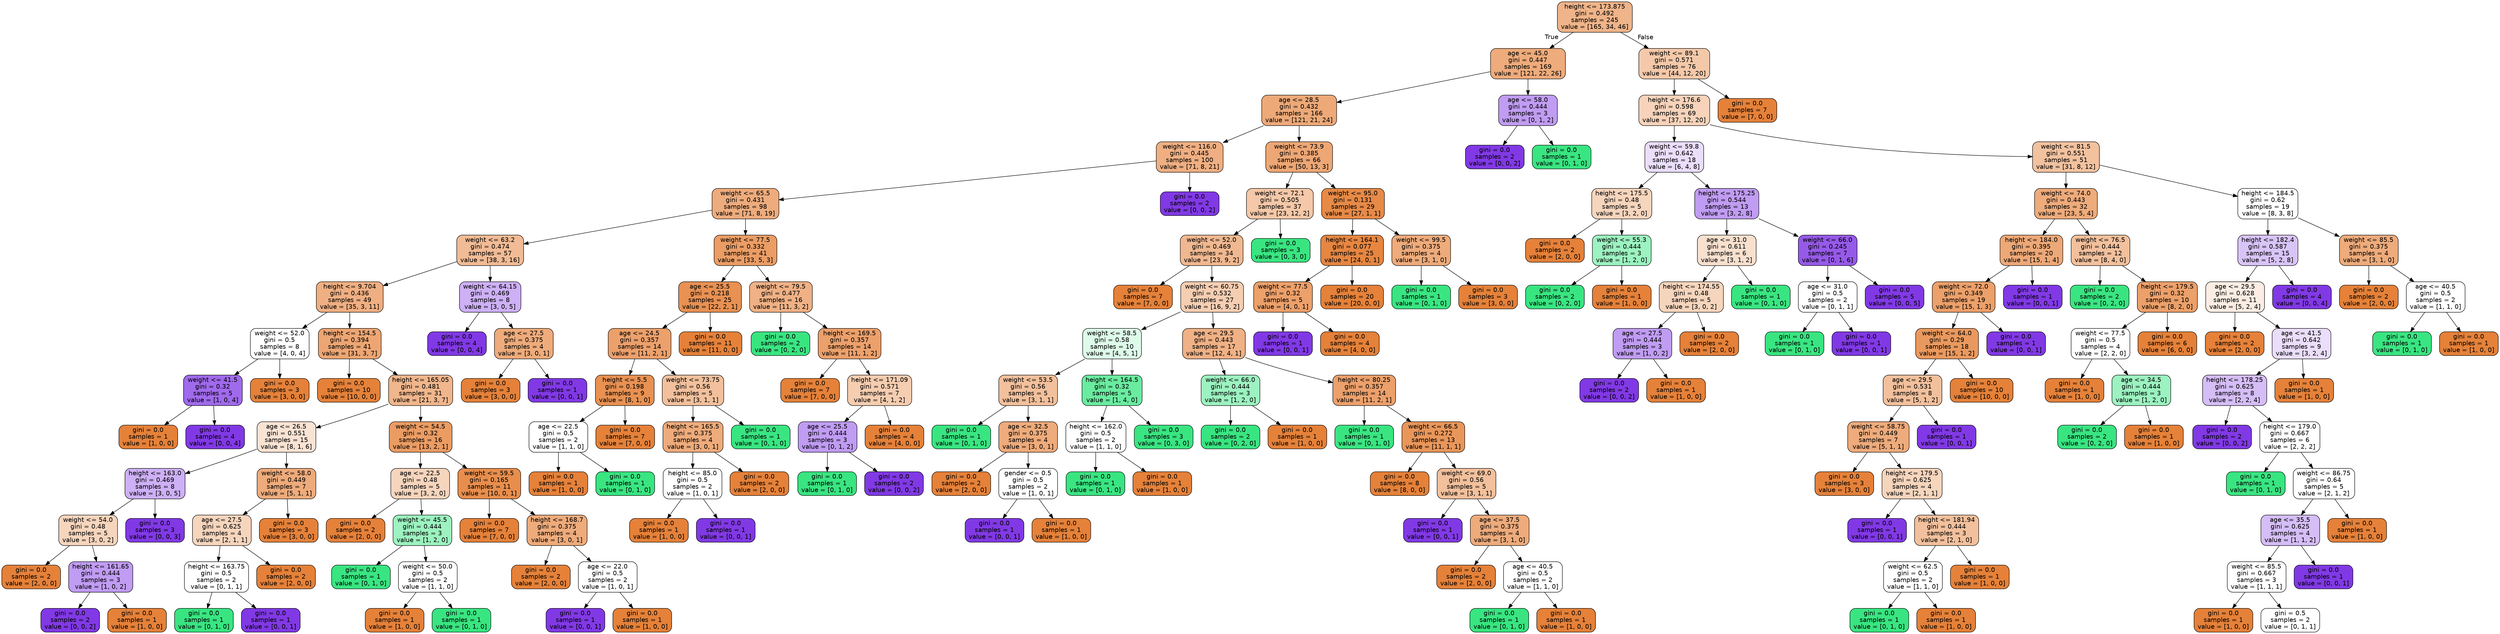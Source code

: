 digraph Tree {
node [shape=box, style="filled, rounded", color="black", fontname="helvetica"] ;
edge [fontname="helvetica"] ;
0 [label="height <= 173.875\ngini = 0.492\nsamples = 245\nvalue = [165, 34, 46]", fillcolor="#efb489"] ;
1 [label="age <= 45.0\ngini = 0.447\nsamples = 169\nvalue = [121, 22, 26]", fillcolor="#eeab7b"] ;
0 -> 1 [labeldistance=2.5, labelangle=45, headlabel="True"] ;
2 [label="age <= 28.5\ngini = 0.432\nsamples = 166\nvalue = [121, 21, 24]", fillcolor="#eda978"] ;
1 -> 2 ;
3 [label="weight <= 116.0\ngini = 0.445\nsamples = 100\nvalue = [71, 8, 21]", fillcolor="#efaf82"] ;
2 -> 3 ;
4 [label="weight <= 65.5\ngini = 0.431\nsamples = 98\nvalue = [71, 8, 19]", fillcolor="#eeac7d"] ;
3 -> 4 ;
5 [label="weight <= 63.2\ngini = 0.474\nsamples = 57\nvalue = [38, 3, 16]", fillcolor="#f1bb95"] ;
4 -> 5 ;
6 [label="height <= 9.704\ngini = 0.436\nsamples = 49\nvalue = [35, 3, 11]", fillcolor="#efaf82"] ;
5 -> 6 ;
7 [label="weight <= 52.0\ngini = 0.5\nsamples = 8\nvalue = [4, 0, 4]", fillcolor="#ffffff"] ;
6 -> 7 ;
8 [label="weight <= 41.5\ngini = 0.32\nsamples = 5\nvalue = [1, 0, 4]", fillcolor="#a06aec"] ;
7 -> 8 ;
9 [label="gini = 0.0\nsamples = 1\nvalue = [1, 0, 0]", fillcolor="#e58139"] ;
8 -> 9 ;
10 [label="gini = 0.0\nsamples = 4\nvalue = [0, 0, 4]", fillcolor="#8139e5"] ;
8 -> 10 ;
11 [label="gini = 0.0\nsamples = 3\nvalue = [3, 0, 0]", fillcolor="#e58139"] ;
7 -> 11 ;
12 [label="height <= 154.5\ngini = 0.394\nsamples = 41\nvalue = [31, 3, 7]", fillcolor="#eda673"] ;
6 -> 12 ;
13 [label="gini = 0.0\nsamples = 10\nvalue = [10, 0, 0]", fillcolor="#e58139"] ;
12 -> 13 ;
14 [label="height <= 165.05\ngini = 0.481\nsamples = 31\nvalue = [21, 3, 7]", fillcolor="#f0b68c"] ;
12 -> 14 ;
15 [label="age <= 26.5\ngini = 0.551\nsamples = 15\nvalue = [8, 1, 6]", fillcolor="#f9e3d3"] ;
14 -> 15 ;
16 [label="height <= 163.0\ngini = 0.469\nsamples = 8\nvalue = [3, 0, 5]", fillcolor="#cdb0f5"] ;
15 -> 16 ;
17 [label="weight <= 54.0\ngini = 0.48\nsamples = 5\nvalue = [3, 0, 2]", fillcolor="#f6d5bd"] ;
16 -> 17 ;
18 [label="gini = 0.0\nsamples = 2\nvalue = [2, 0, 0]", fillcolor="#e58139"] ;
17 -> 18 ;
19 [label="height <= 161.65\ngini = 0.444\nsamples = 3\nvalue = [1, 0, 2]", fillcolor="#c09cf2"] ;
17 -> 19 ;
20 [label="gini = 0.0\nsamples = 2\nvalue = [0, 0, 2]", fillcolor="#8139e5"] ;
19 -> 20 ;
21 [label="gini = 0.0\nsamples = 1\nvalue = [1, 0, 0]", fillcolor="#e58139"] ;
19 -> 21 ;
22 [label="gini = 0.0\nsamples = 3\nvalue = [0, 0, 3]", fillcolor="#8139e5"] ;
16 -> 22 ;
23 [label="weight <= 58.0\ngini = 0.449\nsamples = 7\nvalue = [5, 1, 1]", fillcolor="#eeab7b"] ;
15 -> 23 ;
24 [label="age <= 27.5\ngini = 0.625\nsamples = 4\nvalue = [2, 1, 1]", fillcolor="#f6d5bd"] ;
23 -> 24 ;
25 [label="height <= 163.75\ngini = 0.5\nsamples = 2\nvalue = [0, 1, 1]", fillcolor="#ffffff"] ;
24 -> 25 ;
26 [label="gini = 0.0\nsamples = 1\nvalue = [0, 1, 0]", fillcolor="#39e581"] ;
25 -> 26 ;
27 [label="gini = 0.0\nsamples = 1\nvalue = [0, 0, 1]", fillcolor="#8139e5"] ;
25 -> 27 ;
28 [label="gini = 0.0\nsamples = 2\nvalue = [2, 0, 0]", fillcolor="#e58139"] ;
24 -> 28 ;
29 [label="gini = 0.0\nsamples = 3\nvalue = [3, 0, 0]", fillcolor="#e58139"] ;
23 -> 29 ;
30 [label="weight <= 54.5\ngini = 0.32\nsamples = 16\nvalue = [13, 2, 1]", fillcolor="#eb9c63"] ;
14 -> 30 ;
31 [label="age <= 22.5\ngini = 0.48\nsamples = 5\nvalue = [3, 2, 0]", fillcolor="#f6d5bd"] ;
30 -> 31 ;
32 [label="gini = 0.0\nsamples = 2\nvalue = [2, 0, 0]", fillcolor="#e58139"] ;
31 -> 32 ;
33 [label="weight <= 45.5\ngini = 0.444\nsamples = 3\nvalue = [1, 2, 0]", fillcolor="#9cf2c0"] ;
31 -> 33 ;
34 [label="gini = 0.0\nsamples = 1\nvalue = [0, 1, 0]", fillcolor="#39e581"] ;
33 -> 34 ;
35 [label="weight <= 50.0\ngini = 0.5\nsamples = 2\nvalue = [1, 1, 0]", fillcolor="#ffffff"] ;
33 -> 35 ;
36 [label="gini = 0.0\nsamples = 1\nvalue = [1, 0, 0]", fillcolor="#e58139"] ;
35 -> 36 ;
37 [label="gini = 0.0\nsamples = 1\nvalue = [0, 1, 0]", fillcolor="#39e581"] ;
35 -> 37 ;
38 [label="weight <= 59.5\ngini = 0.165\nsamples = 11\nvalue = [10, 0, 1]", fillcolor="#e88e4d"] ;
30 -> 38 ;
39 [label="gini = 0.0\nsamples = 7\nvalue = [7, 0, 0]", fillcolor="#e58139"] ;
38 -> 39 ;
40 [label="height <= 168.7\ngini = 0.375\nsamples = 4\nvalue = [3, 0, 1]", fillcolor="#eeab7b"] ;
38 -> 40 ;
41 [label="gini = 0.0\nsamples = 2\nvalue = [2, 0, 0]", fillcolor="#e58139"] ;
40 -> 41 ;
42 [label="age <= 22.0\ngini = 0.5\nsamples = 2\nvalue = [1, 0, 1]", fillcolor="#ffffff"] ;
40 -> 42 ;
43 [label="gini = 0.0\nsamples = 1\nvalue = [0, 0, 1]", fillcolor="#8139e5"] ;
42 -> 43 ;
44 [label="gini = 0.0\nsamples = 1\nvalue = [1, 0, 0]", fillcolor="#e58139"] ;
42 -> 44 ;
45 [label="weight <= 64.15\ngini = 0.469\nsamples = 8\nvalue = [3, 0, 5]", fillcolor="#cdb0f5"] ;
5 -> 45 ;
46 [label="gini = 0.0\nsamples = 4\nvalue = [0, 0, 4]", fillcolor="#8139e5"] ;
45 -> 46 ;
47 [label="age <= 27.5\ngini = 0.375\nsamples = 4\nvalue = [3, 0, 1]", fillcolor="#eeab7b"] ;
45 -> 47 ;
48 [label="gini = 0.0\nsamples = 3\nvalue = [3, 0, 0]", fillcolor="#e58139"] ;
47 -> 48 ;
49 [label="gini = 0.0\nsamples = 1\nvalue = [0, 0, 1]", fillcolor="#8139e5"] ;
47 -> 49 ;
50 [label="weight <= 77.5\ngini = 0.332\nsamples = 41\nvalue = [33, 5, 3]", fillcolor="#eb9d65"] ;
4 -> 50 ;
51 [label="age <= 25.5\ngini = 0.218\nsamples = 25\nvalue = [22, 2, 1]", fillcolor="#e89153"] ;
50 -> 51 ;
52 [label="age <= 24.5\ngini = 0.357\nsamples = 14\nvalue = [11, 2, 1]", fillcolor="#eca06b"] ;
51 -> 52 ;
53 [label="height <= 5.5\ngini = 0.198\nsamples = 9\nvalue = [8, 1, 0]", fillcolor="#e89152"] ;
52 -> 53 ;
54 [label="age <= 22.5\ngini = 0.5\nsamples = 2\nvalue = [1, 1, 0]", fillcolor="#ffffff"] ;
53 -> 54 ;
55 [label="gini = 0.0\nsamples = 1\nvalue = [1, 0, 0]", fillcolor="#e58139"] ;
54 -> 55 ;
56 [label="gini = 0.0\nsamples = 1\nvalue = [0, 1, 0]", fillcolor="#39e581"] ;
54 -> 56 ;
57 [label="gini = 0.0\nsamples = 7\nvalue = [7, 0, 0]", fillcolor="#e58139"] ;
53 -> 57 ;
58 [label="weight <= 73.75\ngini = 0.56\nsamples = 5\nvalue = [3, 1, 1]", fillcolor="#f2c09c"] ;
52 -> 58 ;
59 [label="height <= 165.5\ngini = 0.375\nsamples = 4\nvalue = [3, 0, 1]", fillcolor="#eeab7b"] ;
58 -> 59 ;
60 [label="height <= 85.0\ngini = 0.5\nsamples = 2\nvalue = [1, 0, 1]", fillcolor="#ffffff"] ;
59 -> 60 ;
61 [label="gini = 0.0\nsamples = 1\nvalue = [1, 0, 0]", fillcolor="#e58139"] ;
60 -> 61 ;
62 [label="gini = 0.0\nsamples = 1\nvalue = [0, 0, 1]", fillcolor="#8139e5"] ;
60 -> 62 ;
63 [label="gini = 0.0\nsamples = 2\nvalue = [2, 0, 0]", fillcolor="#e58139"] ;
59 -> 63 ;
64 [label="gini = 0.0\nsamples = 1\nvalue = [0, 1, 0]", fillcolor="#39e581"] ;
58 -> 64 ;
65 [label="gini = 0.0\nsamples = 11\nvalue = [11, 0, 0]", fillcolor="#e58139"] ;
51 -> 65 ;
66 [label="weight <= 79.5\ngini = 0.477\nsamples = 16\nvalue = [11, 3, 2]", fillcolor="#efb185"] ;
50 -> 66 ;
67 [label="gini = 0.0\nsamples = 2\nvalue = [0, 2, 0]", fillcolor="#39e581"] ;
66 -> 67 ;
68 [label="height <= 169.5\ngini = 0.357\nsamples = 14\nvalue = [11, 1, 2]", fillcolor="#eca06b"] ;
66 -> 68 ;
69 [label="gini = 0.0\nsamples = 7\nvalue = [7, 0, 0]", fillcolor="#e58139"] ;
68 -> 69 ;
70 [label="height <= 171.09\ngini = 0.571\nsamples = 7\nvalue = [4, 1, 2]", fillcolor="#f5cdb0"] ;
68 -> 70 ;
71 [label="age <= 25.5\ngini = 0.444\nsamples = 3\nvalue = [0, 1, 2]", fillcolor="#c09cf2"] ;
70 -> 71 ;
72 [label="gini = 0.0\nsamples = 1\nvalue = [0, 1, 0]", fillcolor="#39e581"] ;
71 -> 72 ;
73 [label="gini = 0.0\nsamples = 2\nvalue = [0, 0, 2]", fillcolor="#8139e5"] ;
71 -> 73 ;
74 [label="gini = 0.0\nsamples = 4\nvalue = [4, 0, 0]", fillcolor="#e58139"] ;
70 -> 74 ;
75 [label="gini = 0.0\nsamples = 2\nvalue = [0, 0, 2]", fillcolor="#8139e5"] ;
3 -> 75 ;
76 [label="weight <= 73.9\ngini = 0.385\nsamples = 66\nvalue = [50, 13, 3]", fillcolor="#eda775"] ;
2 -> 76 ;
77 [label="weight <= 72.1\ngini = 0.505\nsamples = 37\nvalue = [23, 12, 2]", fillcolor="#f4c8a8"] ;
76 -> 77 ;
78 [label="weight <= 52.0\ngini = 0.469\nsamples = 34\nvalue = [23, 9, 2]", fillcolor="#f0b890"] ;
77 -> 78 ;
79 [label="gini = 0.0\nsamples = 7\nvalue = [7, 0, 0]", fillcolor="#e58139"] ;
78 -> 79 ;
80 [label="weight <= 60.75\ngini = 0.532\nsamples = 27\nvalue = [16, 9, 2]", fillcolor="#f5ceb2"] ;
78 -> 80 ;
81 [label="weight <= 58.5\ngini = 0.58\nsamples = 10\nvalue = [4, 5, 1]", fillcolor="#defbea"] ;
80 -> 81 ;
82 [label="weight <= 53.5\ngini = 0.56\nsamples = 5\nvalue = [3, 1, 1]", fillcolor="#f2c09c"] ;
81 -> 82 ;
83 [label="gini = 0.0\nsamples = 1\nvalue = [0, 1, 0]", fillcolor="#39e581"] ;
82 -> 83 ;
84 [label="age <= 32.5\ngini = 0.375\nsamples = 4\nvalue = [3, 0, 1]", fillcolor="#eeab7b"] ;
82 -> 84 ;
85 [label="gini = 0.0\nsamples = 2\nvalue = [2, 0, 0]", fillcolor="#e58139"] ;
84 -> 85 ;
86 [label="gender <= 0.5\ngini = 0.5\nsamples = 2\nvalue = [1, 0, 1]", fillcolor="#ffffff"] ;
84 -> 86 ;
87 [label="gini = 0.0\nsamples = 1\nvalue = [0, 0, 1]", fillcolor="#8139e5"] ;
86 -> 87 ;
88 [label="gini = 0.0\nsamples = 1\nvalue = [1, 0, 0]", fillcolor="#e58139"] ;
86 -> 88 ;
89 [label="height <= 164.5\ngini = 0.32\nsamples = 5\nvalue = [1, 4, 0]", fillcolor="#6aeca0"] ;
81 -> 89 ;
90 [label="height <= 162.0\ngini = 0.5\nsamples = 2\nvalue = [1, 1, 0]", fillcolor="#ffffff"] ;
89 -> 90 ;
91 [label="gini = 0.0\nsamples = 1\nvalue = [0, 1, 0]", fillcolor="#39e581"] ;
90 -> 91 ;
92 [label="gini = 0.0\nsamples = 1\nvalue = [1, 0, 0]", fillcolor="#e58139"] ;
90 -> 92 ;
93 [label="gini = 0.0\nsamples = 3\nvalue = [0, 3, 0]", fillcolor="#39e581"] ;
89 -> 93 ;
94 [label="age <= 29.5\ngini = 0.443\nsamples = 17\nvalue = [12, 4, 1]", fillcolor="#efb185"] ;
80 -> 94 ;
95 [label="weight <= 66.0\ngini = 0.444\nsamples = 3\nvalue = [1, 2, 0]", fillcolor="#9cf2c0"] ;
94 -> 95 ;
96 [label="gini = 0.0\nsamples = 2\nvalue = [0, 2, 0]", fillcolor="#39e581"] ;
95 -> 96 ;
97 [label="gini = 0.0\nsamples = 1\nvalue = [1, 0, 0]", fillcolor="#e58139"] ;
95 -> 97 ;
98 [label="height <= 80.25\ngini = 0.357\nsamples = 14\nvalue = [11, 2, 1]", fillcolor="#eca06b"] ;
94 -> 98 ;
99 [label="gini = 0.0\nsamples = 1\nvalue = [0, 1, 0]", fillcolor="#39e581"] ;
98 -> 99 ;
100 [label="weight <= 66.5\ngini = 0.272\nsamples = 13\nvalue = [11, 1, 1]", fillcolor="#e9965a"] ;
98 -> 100 ;
101 [label="gini = 0.0\nsamples = 8\nvalue = [8, 0, 0]", fillcolor="#e58139"] ;
100 -> 101 ;
102 [label="weight <= 69.0\ngini = 0.56\nsamples = 5\nvalue = [3, 1, 1]", fillcolor="#f2c09c"] ;
100 -> 102 ;
103 [label="gini = 0.0\nsamples = 1\nvalue = [0, 0, 1]", fillcolor="#8139e5"] ;
102 -> 103 ;
104 [label="age <= 37.5\ngini = 0.375\nsamples = 4\nvalue = [3, 1, 0]", fillcolor="#eeab7b"] ;
102 -> 104 ;
105 [label="gini = 0.0\nsamples = 2\nvalue = [2, 0, 0]", fillcolor="#e58139"] ;
104 -> 105 ;
106 [label="age <= 40.5\ngini = 0.5\nsamples = 2\nvalue = [1, 1, 0]", fillcolor="#ffffff"] ;
104 -> 106 ;
107 [label="gini = 0.0\nsamples = 1\nvalue = [0, 1, 0]", fillcolor="#39e581"] ;
106 -> 107 ;
108 [label="gini = 0.0\nsamples = 1\nvalue = [1, 0, 0]", fillcolor="#e58139"] ;
106 -> 108 ;
109 [label="gini = 0.0\nsamples = 3\nvalue = [0, 3, 0]", fillcolor="#39e581"] ;
77 -> 109 ;
110 [label="weight <= 95.0\ngini = 0.131\nsamples = 29\nvalue = [27, 1, 1]", fillcolor="#e78a47"] ;
76 -> 110 ;
111 [label="height <= 164.1\ngini = 0.077\nsamples = 25\nvalue = [24, 0, 1]", fillcolor="#e68641"] ;
110 -> 111 ;
112 [label="weight <= 77.5\ngini = 0.32\nsamples = 5\nvalue = [4, 0, 1]", fillcolor="#eca06a"] ;
111 -> 112 ;
113 [label="gini = 0.0\nsamples = 1\nvalue = [0, 0, 1]", fillcolor="#8139e5"] ;
112 -> 113 ;
114 [label="gini = 0.0\nsamples = 4\nvalue = [4, 0, 0]", fillcolor="#e58139"] ;
112 -> 114 ;
115 [label="gini = 0.0\nsamples = 20\nvalue = [20, 0, 0]", fillcolor="#e58139"] ;
111 -> 115 ;
116 [label="weight <= 99.5\ngini = 0.375\nsamples = 4\nvalue = [3, 1, 0]", fillcolor="#eeab7b"] ;
110 -> 116 ;
117 [label="gini = 0.0\nsamples = 1\nvalue = [0, 1, 0]", fillcolor="#39e581"] ;
116 -> 117 ;
118 [label="gini = 0.0\nsamples = 3\nvalue = [3, 0, 0]", fillcolor="#e58139"] ;
116 -> 118 ;
119 [label="age <= 58.0\ngini = 0.444\nsamples = 3\nvalue = [0, 1, 2]", fillcolor="#c09cf2"] ;
1 -> 119 ;
120 [label="gini = 0.0\nsamples = 2\nvalue = [0, 0, 2]", fillcolor="#8139e5"] ;
119 -> 120 ;
121 [label="gini = 0.0\nsamples = 1\nvalue = [0, 1, 0]", fillcolor="#39e581"] ;
119 -> 121 ;
122 [label="weight <= 89.1\ngini = 0.571\nsamples = 76\nvalue = [44, 12, 20]", fillcolor="#f4c9aa"] ;
0 -> 122 [labeldistance=2.5, labelangle=-45, headlabel="False"] ;
123 [label="height <= 176.6\ngini = 0.598\nsamples = 69\nvalue = [37, 12, 20]", fillcolor="#f6d3ba"] ;
122 -> 123 ;
124 [label="weight <= 59.8\ngini = 0.642\nsamples = 18\nvalue = [6, 4, 8]", fillcolor="#eadefb"] ;
123 -> 124 ;
125 [label="height <= 175.5\ngini = 0.48\nsamples = 5\nvalue = [3, 2, 0]", fillcolor="#f6d5bd"] ;
124 -> 125 ;
126 [label="gini = 0.0\nsamples = 2\nvalue = [2, 0, 0]", fillcolor="#e58139"] ;
125 -> 126 ;
127 [label="weight <= 55.3\ngini = 0.444\nsamples = 3\nvalue = [1, 2, 0]", fillcolor="#9cf2c0"] ;
125 -> 127 ;
128 [label="gini = 0.0\nsamples = 2\nvalue = [0, 2, 0]", fillcolor="#39e581"] ;
127 -> 128 ;
129 [label="gini = 0.0\nsamples = 1\nvalue = [1, 0, 0]", fillcolor="#e58139"] ;
127 -> 129 ;
130 [label="height <= 175.25\ngini = 0.544\nsamples = 13\nvalue = [3, 2, 8]", fillcolor="#c09cf2"] ;
124 -> 130 ;
131 [label="age <= 31.0\ngini = 0.611\nsamples = 6\nvalue = [3, 1, 2]", fillcolor="#f8e0ce"] ;
130 -> 131 ;
132 [label="height <= 174.55\ngini = 0.48\nsamples = 5\nvalue = [3, 0, 2]", fillcolor="#f6d5bd"] ;
131 -> 132 ;
133 [label="age <= 27.5\ngini = 0.444\nsamples = 3\nvalue = [1, 0, 2]", fillcolor="#c09cf2"] ;
132 -> 133 ;
134 [label="gini = 0.0\nsamples = 2\nvalue = [0, 0, 2]", fillcolor="#8139e5"] ;
133 -> 134 ;
135 [label="gini = 0.0\nsamples = 1\nvalue = [1, 0, 0]", fillcolor="#e58139"] ;
133 -> 135 ;
136 [label="gini = 0.0\nsamples = 2\nvalue = [2, 0, 0]", fillcolor="#e58139"] ;
132 -> 136 ;
137 [label="gini = 0.0\nsamples = 1\nvalue = [0, 1, 0]", fillcolor="#39e581"] ;
131 -> 137 ;
138 [label="weight <= 66.0\ngini = 0.245\nsamples = 7\nvalue = [0, 1, 6]", fillcolor="#965ae9"] ;
130 -> 138 ;
139 [label="age <= 31.0\ngini = 0.5\nsamples = 2\nvalue = [0, 1, 1]", fillcolor="#ffffff"] ;
138 -> 139 ;
140 [label="gini = 0.0\nsamples = 1\nvalue = [0, 1, 0]", fillcolor="#39e581"] ;
139 -> 140 ;
141 [label="gini = 0.0\nsamples = 1\nvalue = [0, 0, 1]", fillcolor="#8139e5"] ;
139 -> 141 ;
142 [label="gini = 0.0\nsamples = 5\nvalue = [0, 0, 5]", fillcolor="#8139e5"] ;
138 -> 142 ;
143 [label="weight <= 81.5\ngini = 0.551\nsamples = 51\nvalue = [31, 8, 12]", fillcolor="#f2c29f"] ;
123 -> 143 ;
144 [label="weight <= 74.0\ngini = 0.443\nsamples = 32\nvalue = [23, 5, 4]", fillcolor="#eeab7b"] ;
143 -> 144 ;
145 [label="height <= 184.0\ngini = 0.395\nsamples = 20\nvalue = [15, 1, 4]", fillcolor="#eda877"] ;
144 -> 145 ;
146 [label="weight <= 72.0\ngini = 0.349\nsamples = 19\nvalue = [15, 1, 3]", fillcolor="#eca06a"] ;
145 -> 146 ;
147 [label="weight <= 64.0\ngini = 0.29\nsamples = 18\nvalue = [15, 1, 2]", fillcolor="#ea995e"] ;
146 -> 147 ;
148 [label="age <= 29.5\ngini = 0.531\nsamples = 8\nvalue = [5, 1, 2]", fillcolor="#f2c09c"] ;
147 -> 148 ;
149 [label="weight <= 58.75\ngini = 0.449\nsamples = 7\nvalue = [5, 1, 1]", fillcolor="#eeab7b"] ;
148 -> 149 ;
150 [label="gini = 0.0\nsamples = 3\nvalue = [3, 0, 0]", fillcolor="#e58139"] ;
149 -> 150 ;
151 [label="height <= 179.5\ngini = 0.625\nsamples = 4\nvalue = [2, 1, 1]", fillcolor="#f6d5bd"] ;
149 -> 151 ;
152 [label="gini = 0.0\nsamples = 1\nvalue = [0, 0, 1]", fillcolor="#8139e5"] ;
151 -> 152 ;
153 [label="height <= 181.94\ngini = 0.444\nsamples = 3\nvalue = [2, 1, 0]", fillcolor="#f2c09c"] ;
151 -> 153 ;
154 [label="weight <= 62.5\ngini = 0.5\nsamples = 2\nvalue = [1, 1, 0]", fillcolor="#ffffff"] ;
153 -> 154 ;
155 [label="gini = 0.0\nsamples = 1\nvalue = [0, 1, 0]", fillcolor="#39e581"] ;
154 -> 155 ;
156 [label="gini = 0.0\nsamples = 1\nvalue = [1, 0, 0]", fillcolor="#e58139"] ;
154 -> 156 ;
157 [label="gini = 0.0\nsamples = 1\nvalue = [1, 0, 0]", fillcolor="#e58139"] ;
153 -> 157 ;
158 [label="gini = 0.0\nsamples = 1\nvalue = [0, 0, 1]", fillcolor="#8139e5"] ;
148 -> 158 ;
159 [label="gini = 0.0\nsamples = 10\nvalue = [10, 0, 0]", fillcolor="#e58139"] ;
147 -> 159 ;
160 [label="gini = 0.0\nsamples = 1\nvalue = [0, 0, 1]", fillcolor="#8139e5"] ;
146 -> 160 ;
161 [label="gini = 0.0\nsamples = 1\nvalue = [0, 0, 1]", fillcolor="#8139e5"] ;
145 -> 161 ;
162 [label="weight <= 76.5\ngini = 0.444\nsamples = 12\nvalue = [8, 4, 0]", fillcolor="#f2c09c"] ;
144 -> 162 ;
163 [label="gini = 0.0\nsamples = 2\nvalue = [0, 2, 0]", fillcolor="#39e581"] ;
162 -> 163 ;
164 [label="height <= 179.5\ngini = 0.32\nsamples = 10\nvalue = [8, 2, 0]", fillcolor="#eca06a"] ;
162 -> 164 ;
165 [label="weight <= 77.5\ngini = 0.5\nsamples = 4\nvalue = [2, 2, 0]", fillcolor="#ffffff"] ;
164 -> 165 ;
166 [label="gini = 0.0\nsamples = 1\nvalue = [1, 0, 0]", fillcolor="#e58139"] ;
165 -> 166 ;
167 [label="age <= 34.5\ngini = 0.444\nsamples = 3\nvalue = [1, 2, 0]", fillcolor="#9cf2c0"] ;
165 -> 167 ;
168 [label="gini = 0.0\nsamples = 2\nvalue = [0, 2, 0]", fillcolor="#39e581"] ;
167 -> 168 ;
169 [label="gini = 0.0\nsamples = 1\nvalue = [1, 0, 0]", fillcolor="#e58139"] ;
167 -> 169 ;
170 [label="gini = 0.0\nsamples = 6\nvalue = [6, 0, 0]", fillcolor="#e58139"] ;
164 -> 170 ;
171 [label="height <= 184.5\ngini = 0.62\nsamples = 19\nvalue = [8, 3, 8]", fillcolor="#ffffff"] ;
143 -> 171 ;
172 [label="height <= 182.4\ngini = 0.587\nsamples = 15\nvalue = [5, 2, 8]", fillcolor="#d9c4f7"] ;
171 -> 172 ;
173 [label="age <= 29.5\ngini = 0.628\nsamples = 11\nvalue = [5, 2, 4]", fillcolor="#fbede3"] ;
172 -> 173 ;
174 [label="gini = 0.0\nsamples = 2\nvalue = [2, 0, 0]", fillcolor="#e58139"] ;
173 -> 174 ;
175 [label="age <= 41.5\ngini = 0.642\nsamples = 9\nvalue = [3, 2, 4]", fillcolor="#eadefb"] ;
173 -> 175 ;
176 [label="height <= 178.25\ngini = 0.625\nsamples = 8\nvalue = [2, 2, 4]", fillcolor="#d5bdf6"] ;
175 -> 176 ;
177 [label="gini = 0.0\nsamples = 2\nvalue = [0, 0, 2]", fillcolor="#8139e5"] ;
176 -> 177 ;
178 [label="height <= 179.0\ngini = 0.667\nsamples = 6\nvalue = [2, 2, 2]", fillcolor="#ffffff"] ;
176 -> 178 ;
179 [label="gini = 0.0\nsamples = 1\nvalue = [0, 1, 0]", fillcolor="#39e581"] ;
178 -> 179 ;
180 [label="weight <= 86.75\ngini = 0.64\nsamples = 5\nvalue = [2, 1, 2]", fillcolor="#ffffff"] ;
178 -> 180 ;
181 [label="age <= 35.5\ngini = 0.625\nsamples = 4\nvalue = [1, 1, 2]", fillcolor="#d5bdf6"] ;
180 -> 181 ;
182 [label="weight <= 85.5\ngini = 0.667\nsamples = 3\nvalue = [1, 1, 1]", fillcolor="#ffffff"] ;
181 -> 182 ;
183 [label="gini = 0.0\nsamples = 1\nvalue = [1, 0, 0]", fillcolor="#e58139"] ;
182 -> 183 ;
184 [label="gini = 0.5\nsamples = 2\nvalue = [0, 1, 1]", fillcolor="#ffffff"] ;
182 -> 184 ;
185 [label="gini = 0.0\nsamples = 1\nvalue = [0, 0, 1]", fillcolor="#8139e5"] ;
181 -> 185 ;
186 [label="gini = 0.0\nsamples = 1\nvalue = [1, 0, 0]", fillcolor="#e58139"] ;
180 -> 186 ;
187 [label="gini = 0.0\nsamples = 1\nvalue = [1, 0, 0]", fillcolor="#e58139"] ;
175 -> 187 ;
188 [label="gini = 0.0\nsamples = 4\nvalue = [0, 0, 4]", fillcolor="#8139e5"] ;
172 -> 188 ;
189 [label="weight <= 85.5\ngini = 0.375\nsamples = 4\nvalue = [3, 1, 0]", fillcolor="#eeab7b"] ;
171 -> 189 ;
190 [label="gini = 0.0\nsamples = 2\nvalue = [2, 0, 0]", fillcolor="#e58139"] ;
189 -> 190 ;
191 [label="age <= 40.5\ngini = 0.5\nsamples = 2\nvalue = [1, 1, 0]", fillcolor="#ffffff"] ;
189 -> 191 ;
192 [label="gini = 0.0\nsamples = 1\nvalue = [0, 1, 0]", fillcolor="#39e581"] ;
191 -> 192 ;
193 [label="gini = 0.0\nsamples = 1\nvalue = [1, 0, 0]", fillcolor="#e58139"] ;
191 -> 193 ;
194 [label="gini = 0.0\nsamples = 7\nvalue = [7, 0, 0]", fillcolor="#e58139"] ;
122 -> 194 ;
}